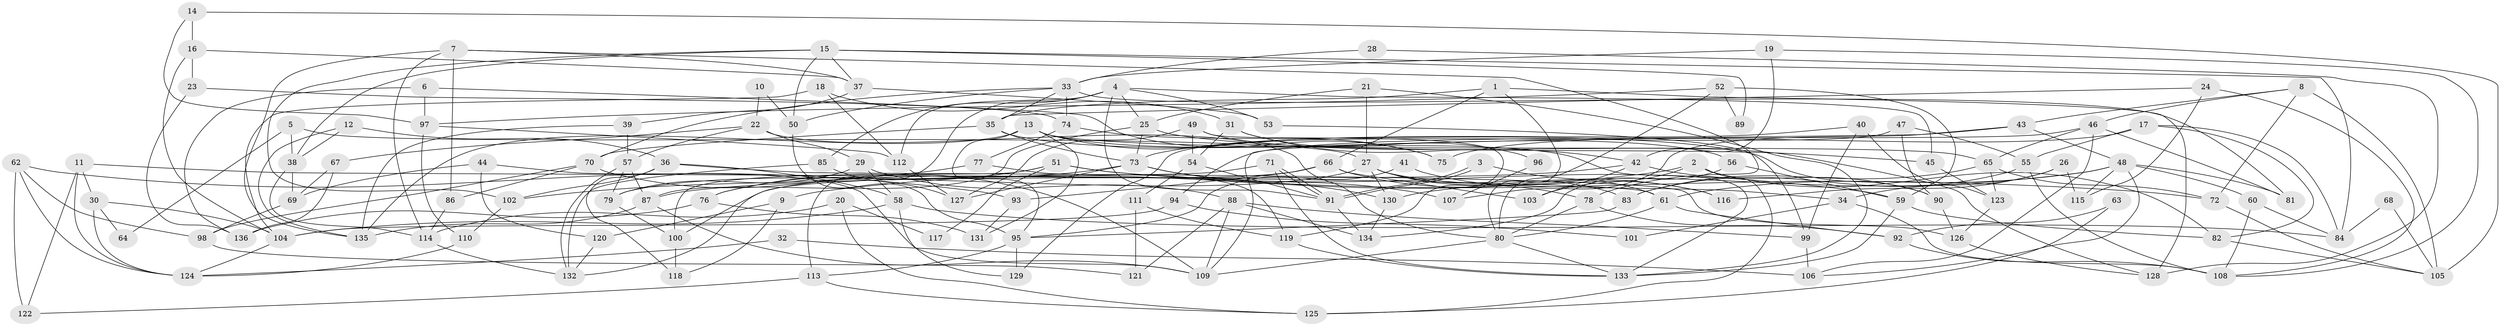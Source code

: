 // coarse degree distribution, {7: 0.10909090909090909, 9: 0.07272727272727272, 5: 0.18181818181818182, 12: 0.03636363636363636, 8: 0.05454545454545454, 6: 0.12727272727272726, 10: 0.07272727272727272, 3: 0.12727272727272726, 15: 0.01818181818181818, 13: 0.01818181818181818, 4: 0.07272727272727272, 11: 0.01818181818181818, 2: 0.09090909090909091}
// Generated by graph-tools (version 1.1) at 2025/51/03/04/25 22:51:10]
// undirected, 136 vertices, 272 edges
graph export_dot {
  node [color=gray90,style=filled];
  1;
  2;
  3;
  4;
  5;
  6;
  7;
  8;
  9;
  10;
  11;
  12;
  13;
  14;
  15;
  16;
  17;
  18;
  19;
  20;
  21;
  22;
  23;
  24;
  25;
  26;
  27;
  28;
  29;
  30;
  31;
  32;
  33;
  34;
  35;
  36;
  37;
  38;
  39;
  40;
  41;
  42;
  43;
  44;
  45;
  46;
  47;
  48;
  49;
  50;
  51;
  52;
  53;
  54;
  55;
  56;
  57;
  58;
  59;
  60;
  61;
  62;
  63;
  64;
  65;
  66;
  67;
  68;
  69;
  70;
  71;
  72;
  73;
  74;
  75;
  76;
  77;
  78;
  79;
  80;
  81;
  82;
  83;
  84;
  85;
  86;
  87;
  88;
  89;
  90;
  91;
  92;
  93;
  94;
  95;
  96;
  97;
  98;
  99;
  100;
  101;
  102;
  103;
  104;
  105;
  106;
  107;
  108;
  109;
  110;
  111;
  112;
  113;
  114;
  115;
  116;
  117;
  118;
  119;
  120;
  121;
  122;
  123;
  124;
  125;
  126;
  127;
  128;
  129;
  130;
  131;
  132;
  133;
  134;
  135;
  136;
  1 -- 35;
  1 -- 128;
  1 -- 66;
  1 -- 80;
  2 -- 82;
  2 -- 103;
  2 -- 9;
  2 -- 125;
  3 -- 61;
  3 -- 91;
  3 -- 91;
  4 -- 91;
  4 -- 25;
  4 -- 45;
  4 -- 53;
  4 -- 85;
  4 -- 112;
  4 -- 113;
  5 -- 38;
  5 -- 27;
  5 -- 64;
  6 -- 136;
  6 -- 97;
  6 -- 75;
  7 -- 86;
  7 -- 78;
  7 -- 37;
  7 -- 114;
  7 -- 135;
  8 -- 72;
  8 -- 105;
  8 -- 43;
  8 -- 46;
  9 -- 120;
  9 -- 118;
  10 -- 50;
  10 -- 22;
  11 -- 30;
  11 -- 61;
  11 -- 122;
  11 -- 124;
  12 -- 38;
  12 -- 135;
  12 -- 36;
  13 -- 56;
  13 -- 65;
  13 -- 75;
  13 -- 95;
  13 -- 131;
  13 -- 135;
  14 -- 16;
  14 -- 97;
  14 -- 105;
  15 -- 50;
  15 -- 37;
  15 -- 38;
  15 -- 84;
  15 -- 89;
  15 -- 102;
  16 -- 104;
  16 -- 23;
  16 -- 37;
  17 -- 75;
  17 -- 84;
  17 -- 55;
  17 -- 82;
  18 -- 104;
  18 -- 112;
  18 -- 31;
  19 -- 108;
  19 -- 33;
  19 -- 42;
  20 -- 125;
  20 -- 114;
  20 -- 117;
  21 -- 133;
  21 -- 25;
  21 -- 27;
  22 -- 57;
  22 -- 80;
  22 -- 29;
  22 -- 67;
  23 -- 74;
  23 -- 136;
  24 -- 35;
  24 -- 108;
  24 -- 115;
  25 -- 87;
  25 -- 45;
  25 -- 73;
  26 -- 34;
  26 -- 115;
  26 -- 116;
  27 -- 130;
  27 -- 34;
  27 -- 78;
  27 -- 79;
  27 -- 83;
  28 -- 33;
  28 -- 128;
  29 -- 79;
  29 -- 58;
  29 -- 88;
  30 -- 104;
  30 -- 124;
  30 -- 64;
  31 -- 42;
  31 -- 54;
  31 -- 96;
  32 -- 106;
  32 -- 124;
  33 -- 70;
  33 -- 81;
  33 -- 35;
  33 -- 50;
  33 -- 74;
  34 -- 108;
  34 -- 101;
  35 -- 73;
  35 -- 70;
  35 -- 133;
  36 -- 102;
  36 -- 58;
  36 -- 118;
  36 -- 126;
  37 -- 39;
  37 -- 53;
  38 -- 114;
  38 -- 69;
  39 -- 135;
  39 -- 57;
  40 -- 73;
  40 -- 99;
  40 -- 123;
  41 -- 116;
  41 -- 95;
  42 -- 87;
  42 -- 90;
  42 -- 103;
  43 -- 48;
  43 -- 107;
  43 -- 109;
  44 -- 109;
  44 -- 69;
  44 -- 120;
  45 -- 123;
  46 -- 106;
  46 -- 65;
  46 -- 81;
  46 -- 94;
  47 -- 55;
  47 -- 90;
  47 -- 129;
  48 -- 130;
  48 -- 60;
  48 -- 61;
  48 -- 81;
  48 -- 106;
  48 -- 115;
  49 -- 54;
  49 -- 119;
  49 -- 127;
  49 -- 128;
  50 -- 95;
  51 -- 76;
  51 -- 100;
  51 -- 59;
  51 -- 72;
  51 -- 117;
  52 -- 80;
  52 -- 59;
  52 -- 89;
  52 -- 97;
  53 -- 99;
  54 -- 91;
  54 -- 111;
  55 -- 83;
  55 -- 108;
  56 -- 134;
  56 -- 59;
  57 -- 87;
  57 -- 79;
  57 -- 132;
  58 -- 84;
  58 -- 104;
  58 -- 129;
  59 -- 82;
  59 -- 133;
  60 -- 84;
  60 -- 108;
  61 -- 80;
  61 -- 92;
  62 -- 122;
  62 -- 98;
  62 -- 93;
  62 -- 124;
  63 -- 92;
  63 -- 125;
  65 -- 83;
  65 -- 72;
  65 -- 123;
  66 -- 100;
  66 -- 93;
  66 -- 103;
  66 -- 116;
  67 -- 69;
  67 -- 136;
  68 -- 84;
  68 -- 105;
  69 -- 98;
  70 -- 109;
  70 -- 86;
  70 -- 98;
  71 -- 91;
  71 -- 91;
  71 -- 133;
  71 -- 132;
  72 -- 105;
  73 -- 127;
  73 -- 76;
  73 -- 107;
  73 -- 130;
  74 -- 90;
  74 -- 77;
  76 -- 131;
  76 -- 136;
  77 -- 102;
  77 -- 119;
  78 -- 80;
  78 -- 92;
  79 -- 100;
  80 -- 133;
  80 -- 109;
  82 -- 105;
  83 -- 95;
  85 -- 132;
  85 -- 127;
  86 -- 114;
  87 -- 109;
  87 -- 135;
  88 -- 109;
  88 -- 99;
  88 -- 121;
  88 -- 134;
  90 -- 126;
  91 -- 134;
  92 -- 108;
  93 -- 131;
  94 -- 104;
  94 -- 101;
  95 -- 129;
  95 -- 113;
  96 -- 107;
  97 -- 112;
  97 -- 110;
  98 -- 121;
  99 -- 106;
  100 -- 118;
  102 -- 110;
  104 -- 124;
  110 -- 124;
  111 -- 119;
  111 -- 121;
  112 -- 127;
  113 -- 122;
  113 -- 125;
  114 -- 132;
  119 -- 133;
  120 -- 132;
  123 -- 126;
  126 -- 128;
  130 -- 134;
}
